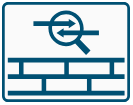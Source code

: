 <mxfile version="20.2.8" type="github">
  <diagram id="vdcrFWy20ZYU5f2zSlFG" name="Страница 1">
    <mxGraphModel dx="1352" dy="313" grid="1" gridSize="10" guides="1" tooltips="1" connect="1" arrows="1" fold="1" page="1" pageScale="1" pageWidth="827" pageHeight="1169" math="0" shadow="0">
      <root>
        <mxCell id="0" />
        <mxCell id="1" parent="0" />
        <mxCell id="sRfj71bRGvAm8NaJQJuH-1" value="" style="sketch=0;points=[[0.015,0.015,0],[0.985,0.015,0],[0.985,0.985,0],[0.015,0.985,0],[0.25,0,0],[0.5,0,0],[0.75,0,0],[1,0.25,0],[1,0.5,0],[1,0.75,0],[0.75,1,0],[0.5,1,0],[0.25,1,0],[0,0.75,0],[0,0.5,0],[0,0.25,0]];verticalLabelPosition=bottom;html=1;verticalAlign=top;aspect=fixed;align=center;pointerEvents=1;shape=mxgraph.cisco19.rect;prIcon=asa_5500;fillColor=#FAFAFA;strokeColor=#005073;" vertex="1" parent="1">
          <mxGeometry x="-400" y="260" width="64" height="50" as="geometry" />
        </mxCell>
      </root>
    </mxGraphModel>
  </diagram>
</mxfile>
